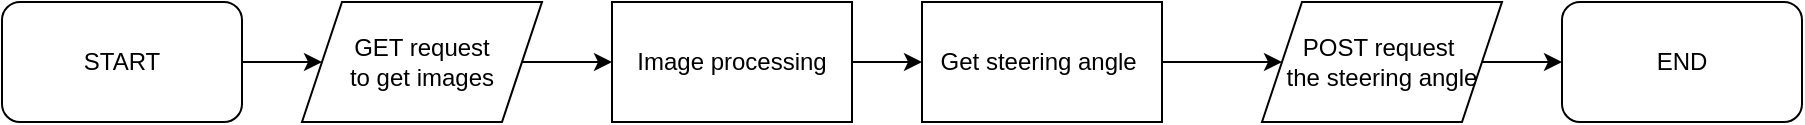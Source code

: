 <mxfile version="16.4.5" type="device"><diagram id="HiA2tK5CbD733b4DMSCy" name="Page-1"><mxGraphModel dx="1278" dy="489" grid="1" gridSize="10" guides="1" tooltips="1" connect="1" arrows="1" fold="1" page="1" pageScale="1" pageWidth="850" pageHeight="1100" math="0" shadow="0"><root><mxCell id="0"/><mxCell id="1" parent="0"/><mxCell id="Y1hMwk3yRONipDOeqJ9T-4" value="" style="edgeStyle=orthogonalEdgeStyle;rounded=0;orthogonalLoop=1;jettySize=auto;html=1;" edge="1" parent="1" source="Y1hMwk3yRONipDOeqJ9T-2" target="Y1hMwk3yRONipDOeqJ9T-3"><mxGeometry relative="1" as="geometry"/></mxCell><mxCell id="Y1hMwk3yRONipDOeqJ9T-2" value="START" style="rounded=1;whiteSpace=wrap;html=1;" vertex="1" parent="1"><mxGeometry y="90" width="120" height="60" as="geometry"/></mxCell><mxCell id="Y1hMwk3yRONipDOeqJ9T-6" value="" style="edgeStyle=orthogonalEdgeStyle;rounded=0;orthogonalLoop=1;jettySize=auto;html=1;" edge="1" parent="1" source="Y1hMwk3yRONipDOeqJ9T-3" target="Y1hMwk3yRONipDOeqJ9T-5"><mxGeometry relative="1" as="geometry"/></mxCell><mxCell id="Y1hMwk3yRONipDOeqJ9T-3" value="GET request &lt;br&gt;to get images" style="shape=parallelogram;perimeter=parallelogramPerimeter;whiteSpace=wrap;html=1;fixedSize=1;" vertex="1" parent="1"><mxGeometry x="150" y="90" width="120" height="60" as="geometry"/></mxCell><mxCell id="Y1hMwk3yRONipDOeqJ9T-8" value="" style="edgeStyle=orthogonalEdgeStyle;rounded=0;orthogonalLoop=1;jettySize=auto;html=1;" edge="1" parent="1" source="Y1hMwk3yRONipDOeqJ9T-5" target="Y1hMwk3yRONipDOeqJ9T-7"><mxGeometry relative="1" as="geometry"/></mxCell><mxCell id="Y1hMwk3yRONipDOeqJ9T-5" value="Image processing" style="rounded=0;whiteSpace=wrap;html=1;" vertex="1" parent="1"><mxGeometry x="305" y="90" width="120" height="60" as="geometry"/></mxCell><mxCell id="Y1hMwk3yRONipDOeqJ9T-10" value="" style="edgeStyle=orthogonalEdgeStyle;rounded=0;orthogonalLoop=1;jettySize=auto;html=1;" edge="1" parent="1" source="Y1hMwk3yRONipDOeqJ9T-7" target="Y1hMwk3yRONipDOeqJ9T-9"><mxGeometry relative="1" as="geometry"/></mxCell><mxCell id="Y1hMwk3yRONipDOeqJ9T-7" value="Get steering angle&amp;nbsp;" style="rounded=0;whiteSpace=wrap;html=1;" vertex="1" parent="1"><mxGeometry x="460" y="90" width="120" height="60" as="geometry"/></mxCell><mxCell id="Y1hMwk3yRONipDOeqJ9T-13" value="" style="edgeStyle=orthogonalEdgeStyle;rounded=0;orthogonalLoop=1;jettySize=auto;html=1;" edge="1" parent="1" source="Y1hMwk3yRONipDOeqJ9T-9" target="Y1hMwk3yRONipDOeqJ9T-12"><mxGeometry relative="1" as="geometry"/></mxCell><mxCell id="Y1hMwk3yRONipDOeqJ9T-9" value="POST request&amp;nbsp;&lt;br&gt;the steering angle" style="shape=parallelogram;perimeter=parallelogramPerimeter;whiteSpace=wrap;html=1;fixedSize=1;" vertex="1" parent="1"><mxGeometry x="630" y="90" width="120" height="60" as="geometry"/></mxCell><mxCell id="Y1hMwk3yRONipDOeqJ9T-12" value="END" style="rounded=1;whiteSpace=wrap;html=1;" vertex="1" parent="1"><mxGeometry x="780" y="90" width="120" height="60" as="geometry"/></mxCell></root></mxGraphModel></diagram></mxfile>